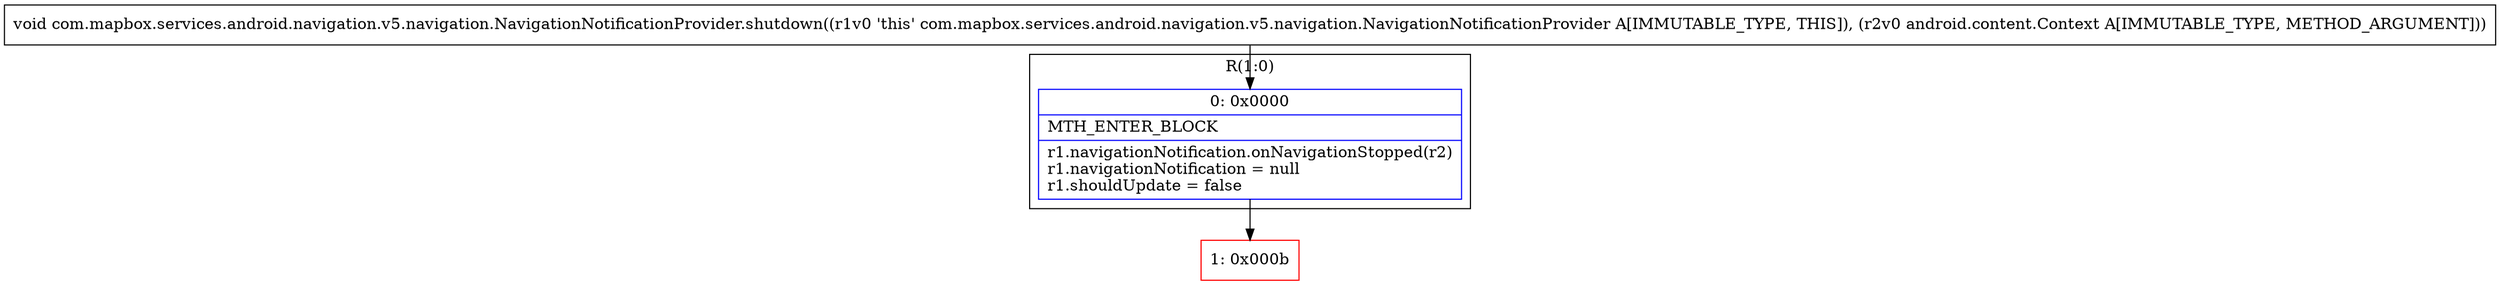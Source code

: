 digraph "CFG forcom.mapbox.services.android.navigation.v5.navigation.NavigationNotificationProvider.shutdown(Landroid\/content\/Context;)V" {
subgraph cluster_Region_335347071 {
label = "R(1:0)";
node [shape=record,color=blue];
Node_0 [shape=record,label="{0\:\ 0x0000|MTH_ENTER_BLOCK\l|r1.navigationNotification.onNavigationStopped(r2)\lr1.navigationNotification = null\lr1.shouldUpdate = false\l}"];
}
Node_1 [shape=record,color=red,label="{1\:\ 0x000b}"];
MethodNode[shape=record,label="{void com.mapbox.services.android.navigation.v5.navigation.NavigationNotificationProvider.shutdown((r1v0 'this' com.mapbox.services.android.navigation.v5.navigation.NavigationNotificationProvider A[IMMUTABLE_TYPE, THIS]), (r2v0 android.content.Context A[IMMUTABLE_TYPE, METHOD_ARGUMENT])) }"];
MethodNode -> Node_0;
Node_0 -> Node_1;
}

